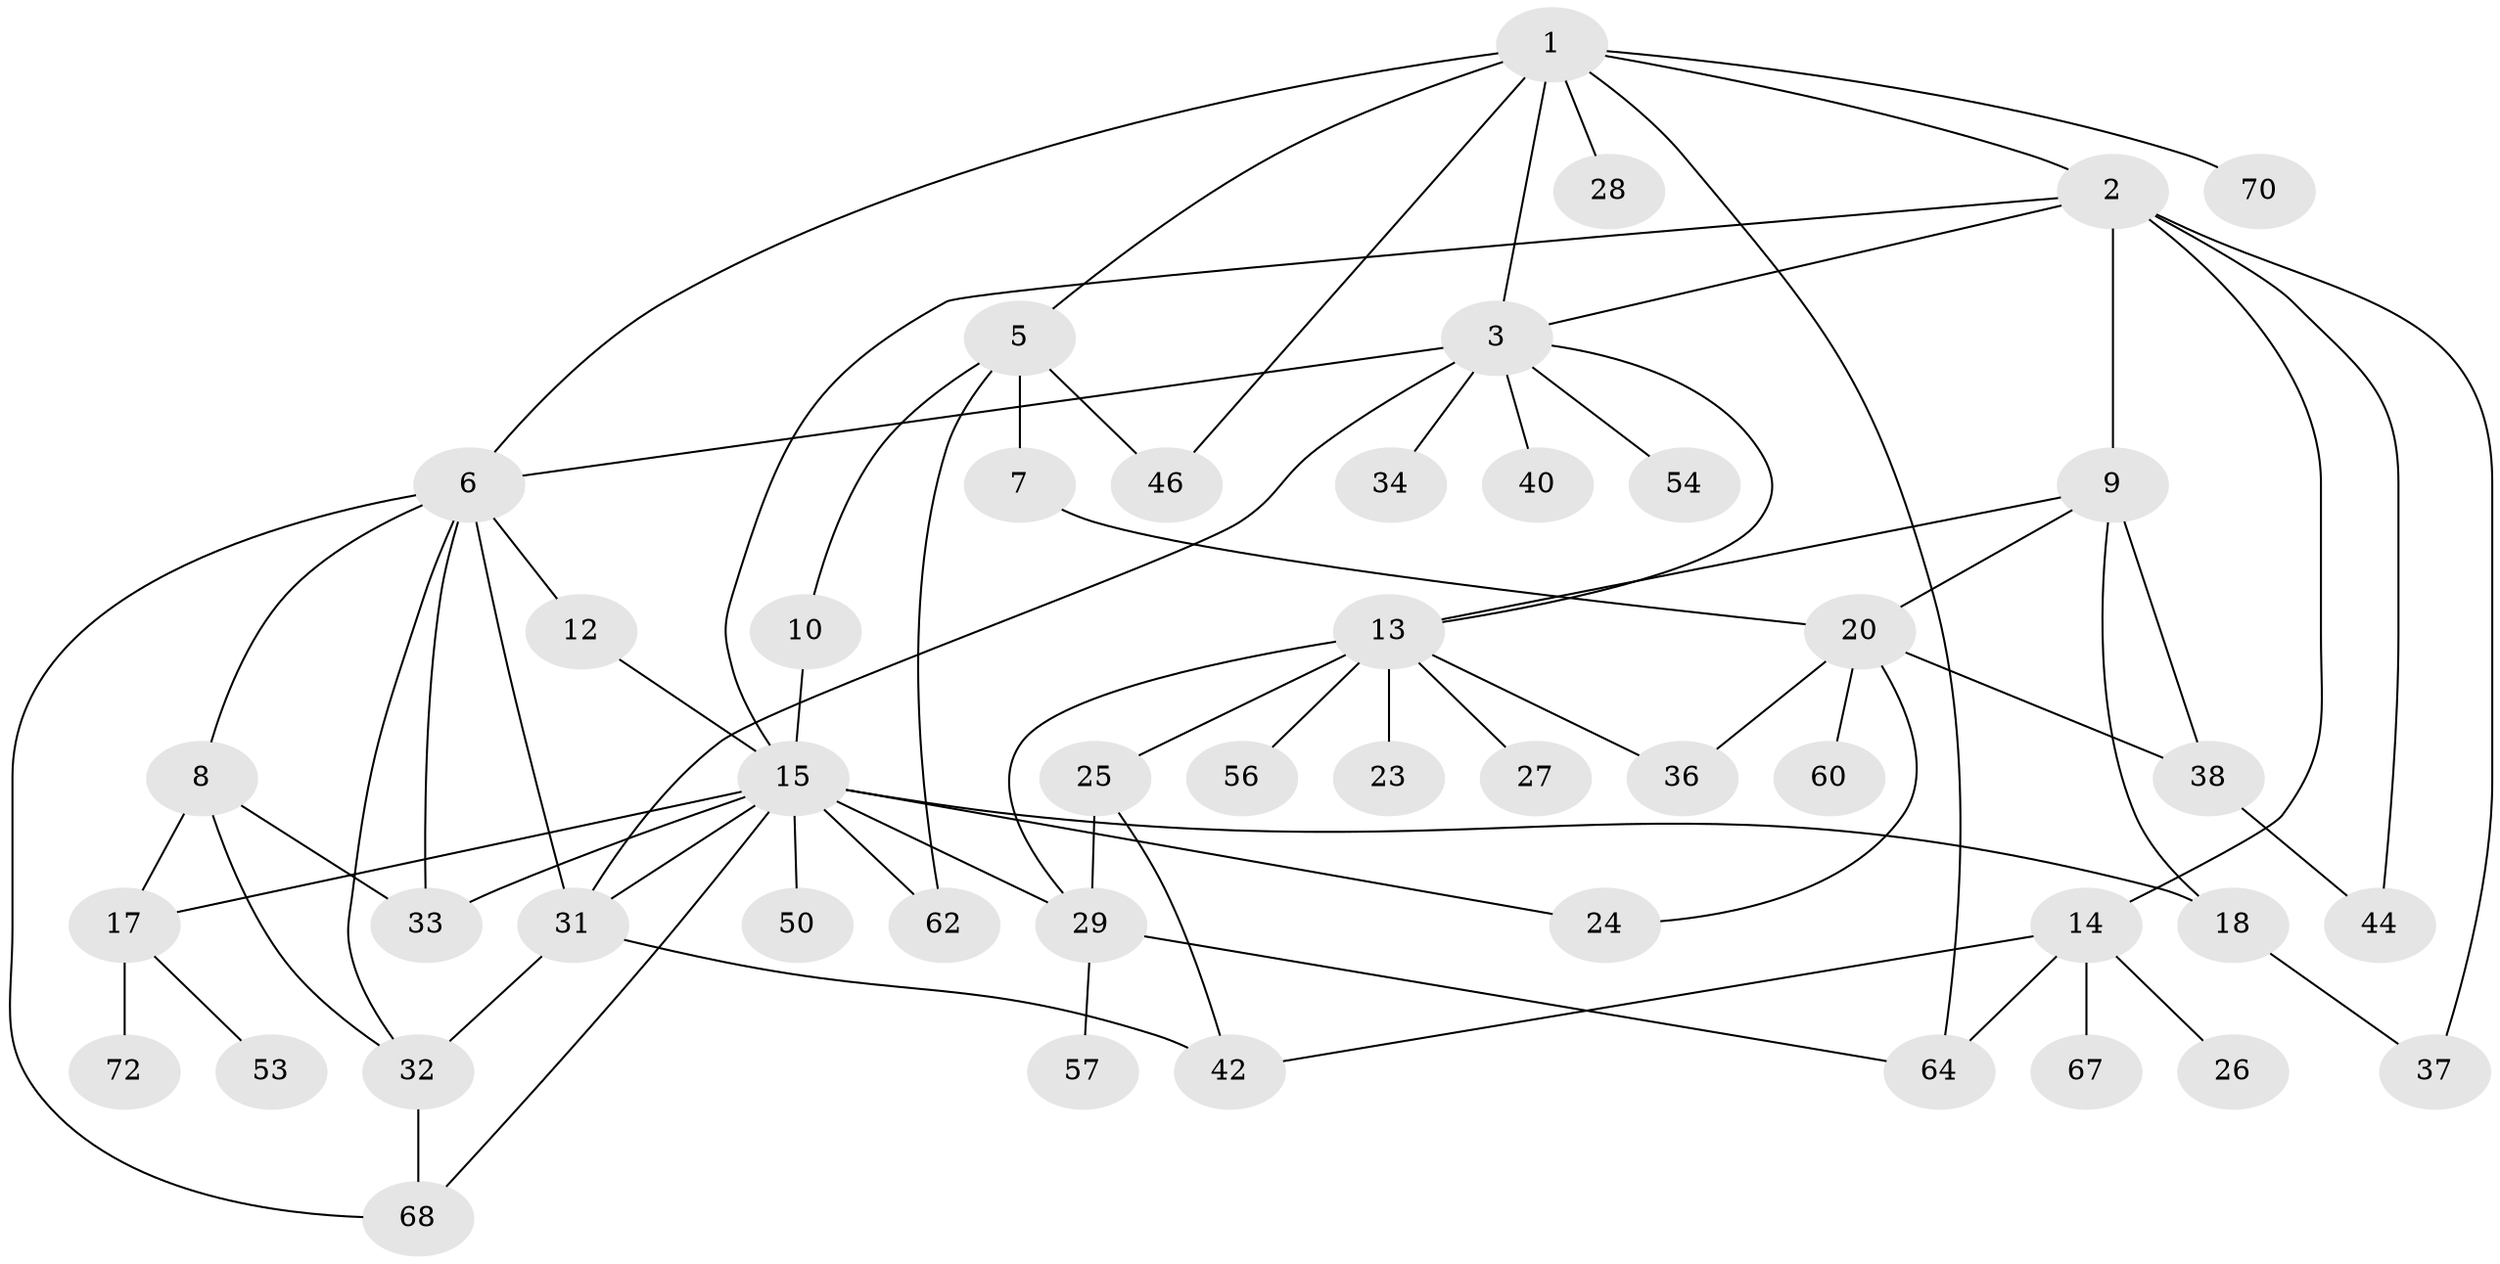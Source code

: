 // Generated by graph-tools (version 1.1) at 2025/23/03/03/25 07:23:31]
// undirected, 46 vertices, 74 edges
graph export_dot {
graph [start="1"]
  node [color=gray90,style=filled];
  1 [super="+61"];
  2 [super="+11"];
  3 [super="+4"];
  5 [super="+73"];
  6 [super="+59"];
  7 [super="+41"];
  8 [super="+21"];
  9 [super="+49"];
  10;
  12 [super="+19"];
  13 [super="+22"];
  14 [super="+55"];
  15 [super="+16"];
  17 [super="+52"];
  18 [super="+43"];
  20 [super="+35"];
  23;
  24;
  25 [super="+65"];
  26;
  27;
  28 [super="+63"];
  29 [super="+30"];
  31 [super="+39"];
  32 [super="+58"];
  33 [super="+48"];
  34 [super="+47"];
  36 [super="+51"];
  37 [super="+69"];
  38;
  40;
  42;
  44 [super="+45"];
  46;
  50;
  53;
  54 [super="+66"];
  56;
  57;
  60;
  62;
  64 [super="+71"];
  67;
  68;
  70;
  72;
  1 -- 2;
  1 -- 3;
  1 -- 5;
  1 -- 6;
  1 -- 28;
  1 -- 46;
  1 -- 70;
  1 -- 64;
  2 -- 9;
  2 -- 14;
  2 -- 15;
  2 -- 37;
  2 -- 44;
  2 -- 3;
  3 -- 40;
  3 -- 54;
  3 -- 6 [weight=2];
  3 -- 34;
  3 -- 13;
  3 -- 31;
  5 -- 7;
  5 -- 10;
  5 -- 46;
  5 -- 62;
  6 -- 8;
  6 -- 12;
  6 -- 68;
  6 -- 32;
  6 -- 33;
  6 -- 31;
  7 -- 20;
  8 -- 32;
  8 -- 17;
  8 -- 33;
  9 -- 13;
  9 -- 18;
  9 -- 38;
  9 -- 20;
  10 -- 15;
  12 -- 15;
  13 -- 23;
  13 -- 36;
  13 -- 29;
  13 -- 56 [weight=2];
  13 -- 25;
  13 -- 27;
  14 -- 26;
  14 -- 67;
  14 -- 42;
  14 -- 64;
  15 -- 24;
  15 -- 33;
  15 -- 62;
  15 -- 17;
  15 -- 50;
  15 -- 68;
  15 -- 29;
  15 -- 31;
  15 -- 18;
  17 -- 72;
  17 -- 53;
  18 -- 37;
  20 -- 60;
  20 -- 24;
  20 -- 38;
  20 -- 36;
  25 -- 42;
  25 -- 29;
  29 -- 64;
  29 -- 57;
  31 -- 32;
  31 -- 42;
  32 -- 68;
  38 -- 44;
}
